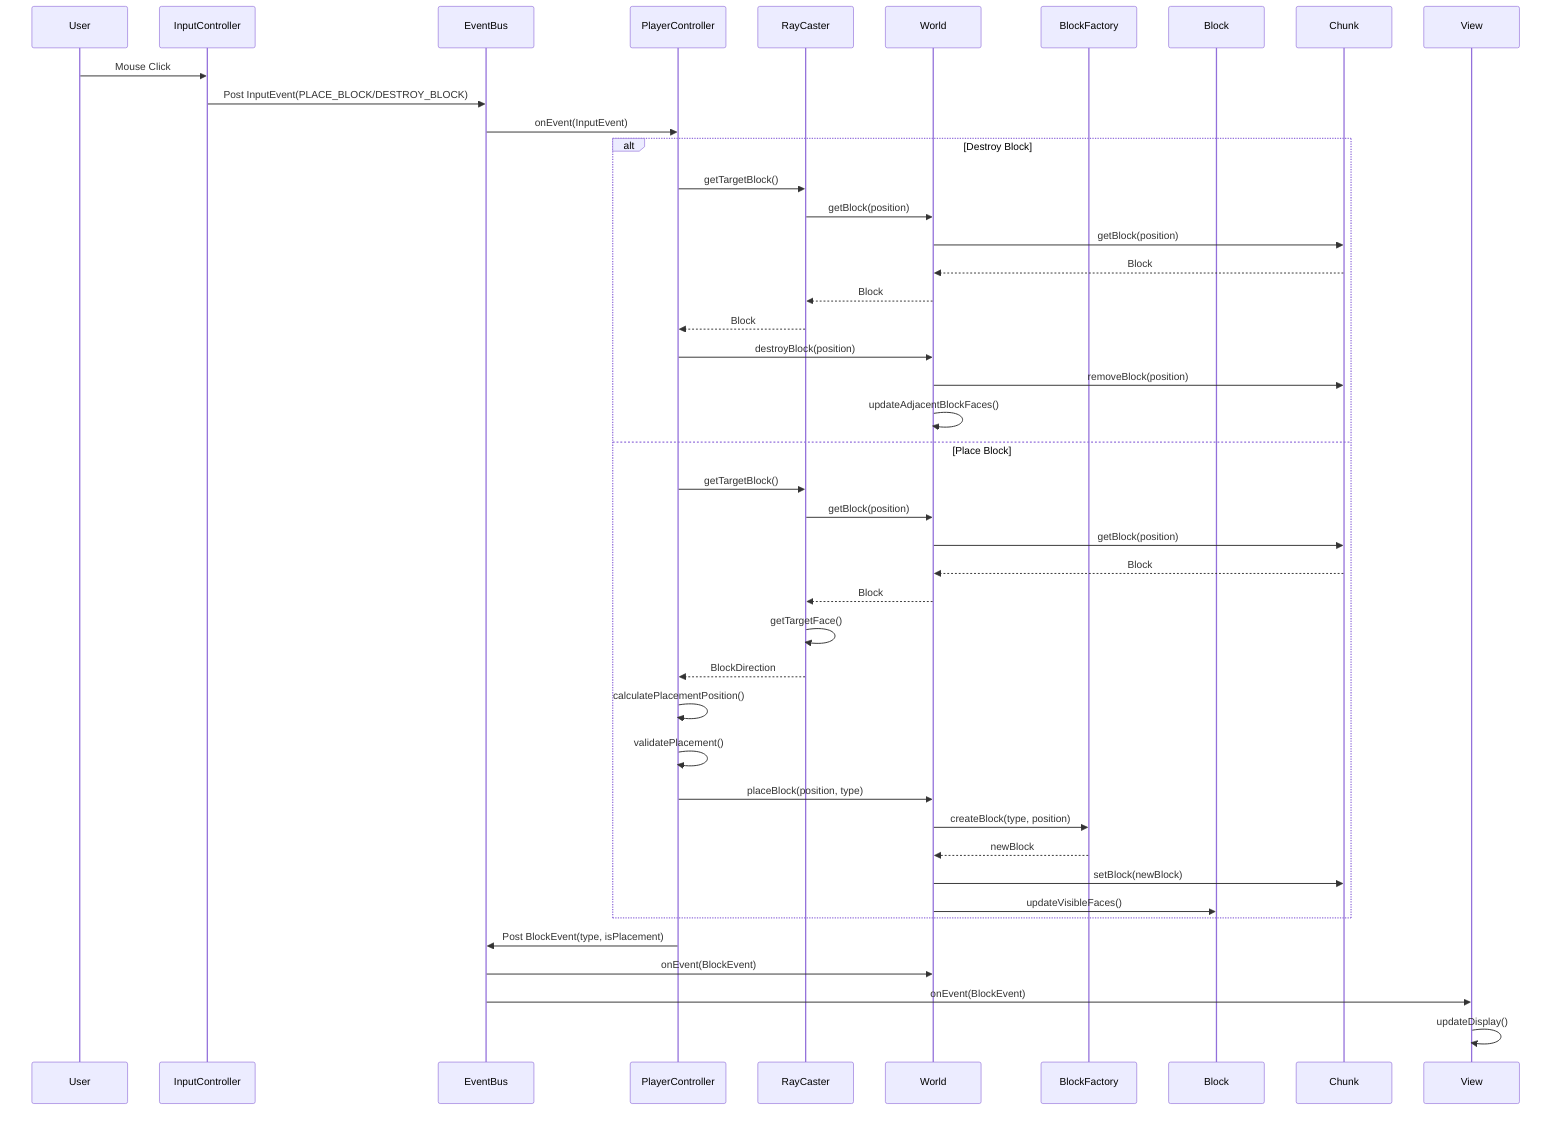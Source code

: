 sequenceDiagram
    participant User
    participant InputC as InputController
    participant EventB as EventBus
    participant PlayerC as PlayerController
    participant RC as RayCaster
    participant World
    participant BlockF as BlockFactory
    participant Block
    participant Chunk
    participant View
    
    User->>InputC: Mouse Click
    InputC->>EventB: Post InputEvent(PLACE_BLOCK/DESTROY_BLOCK)
    EventB->>PlayerC: onEvent(InputEvent)
    
    alt Destroy Block
        PlayerC->>RC: getTargetBlock()
        RC->>World: getBlock(position)
        World->>Chunk: getBlock(position)
        Chunk-->>World: Block
        World-->>RC: Block
        RC-->>PlayerC: Block
        PlayerC->>World: destroyBlock(position)
        World->>Chunk: removeBlock(position)
        World->>World: updateAdjacentBlockFaces()
    else Place Block
        PlayerC->>RC: getTargetBlock()
        RC->>World: getBlock(position)
        World->>Chunk: getBlock(position)
        Chunk-->>World: Block
        World-->>RC: Block
        RC->>RC: getTargetFace()
        RC-->>PlayerC: BlockDirection
        PlayerC->>PlayerC: calculatePlacementPosition()
        PlayerC->>PlayerC: validatePlacement()
        PlayerC->>World: placeBlock(position, type)
        World->>BlockF: createBlock(type, position)
        BlockF-->>World: newBlock
        World->>Chunk: setBlock(newBlock)
        World->>Block: updateVisibleFaces()
    end
    
    PlayerC->>EventB: Post BlockEvent(type, isPlacement)
    EventB->>World: onEvent(BlockEvent)
    EventB->>View: onEvent(BlockEvent)
    View->>View: updateDisplay()